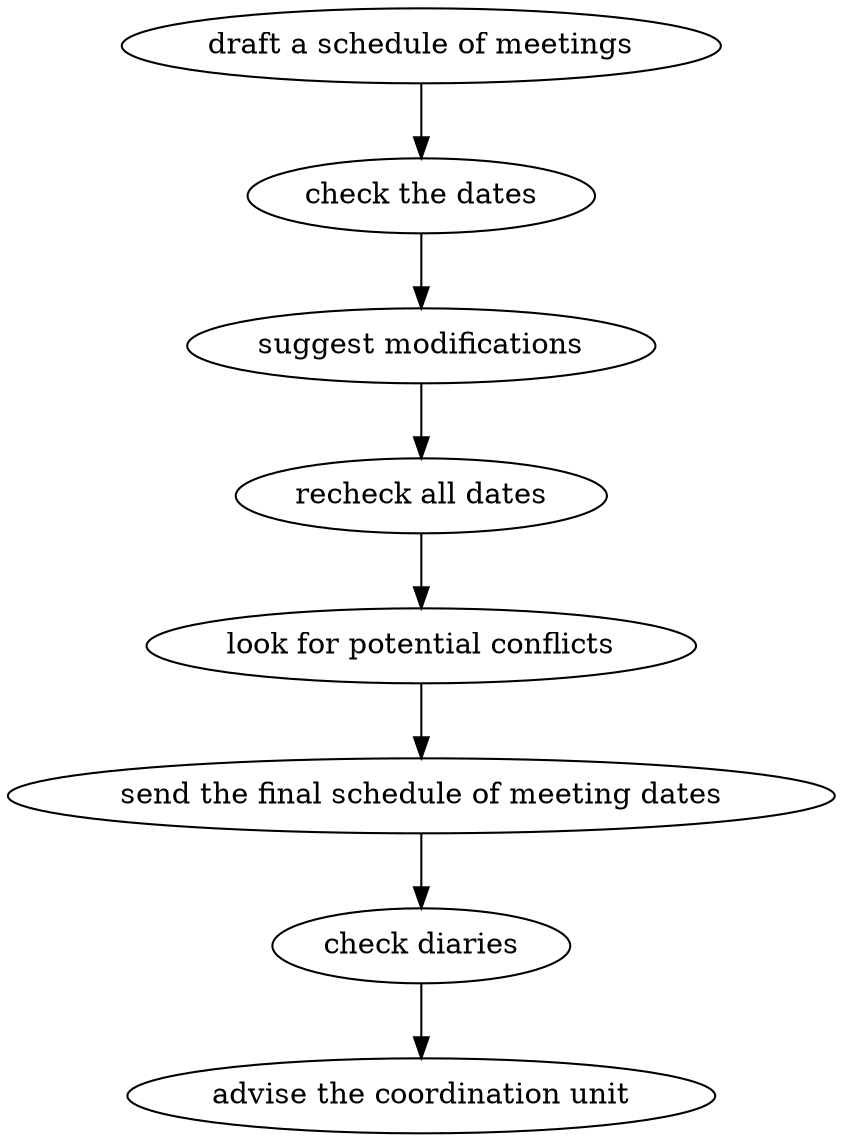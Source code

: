 strict digraph "doc-9.3" {
	graph [name="doc-9.3"];
	"draft a schedule of meetings"	[attrs="{'type': 'Activity', 'label': 'draft a schedule of meetings'}"];
	"check the dates"	[attrs="{'type': 'Activity', 'label': 'check the dates'}"];
	"draft a schedule of meetings" -> "check the dates"	[attrs="{'type': 'flow', 'label': 'flow'}"];
	"suggest modifications"	[attrs="{'type': 'Activity', 'label': 'suggest modifications'}"];
	"check the dates" -> "suggest modifications"	[attrs="{'type': 'flow', 'label': 'flow'}"];
	"recheck all dates"	[attrs="{'type': 'Activity', 'label': 'recheck all dates'}"];
	"suggest modifications" -> "recheck all dates"	[attrs="{'type': 'flow', 'label': 'flow'}"];
	"look for potential conflicts"	[attrs="{'type': 'Activity', 'label': 'look for potential conflicts'}"];
	"recheck all dates" -> "look for potential conflicts"	[attrs="{'type': 'flow', 'label': 'flow'}"];
	"send the final schedule of meeting dates"	[attrs="{'type': 'Activity', 'label': 'send the final schedule of meeting dates'}"];
	"look for potential conflicts" -> "send the final schedule of meeting dates"	[attrs="{'type': 'flow', 'label': 'flow'}"];
	"check diaries"	[attrs="{'type': 'Activity', 'label': 'check diaries'}"];
	"send the final schedule of meeting dates" -> "check diaries"	[attrs="{'type': 'flow', 'label': 'flow'}"];
	"advise the coordination unit"	[attrs="{'type': 'Activity', 'label': 'advise the coordination unit'}"];
	"check diaries" -> "advise the coordination unit"	[attrs="{'type': 'flow', 'label': 'flow'}"];
}
